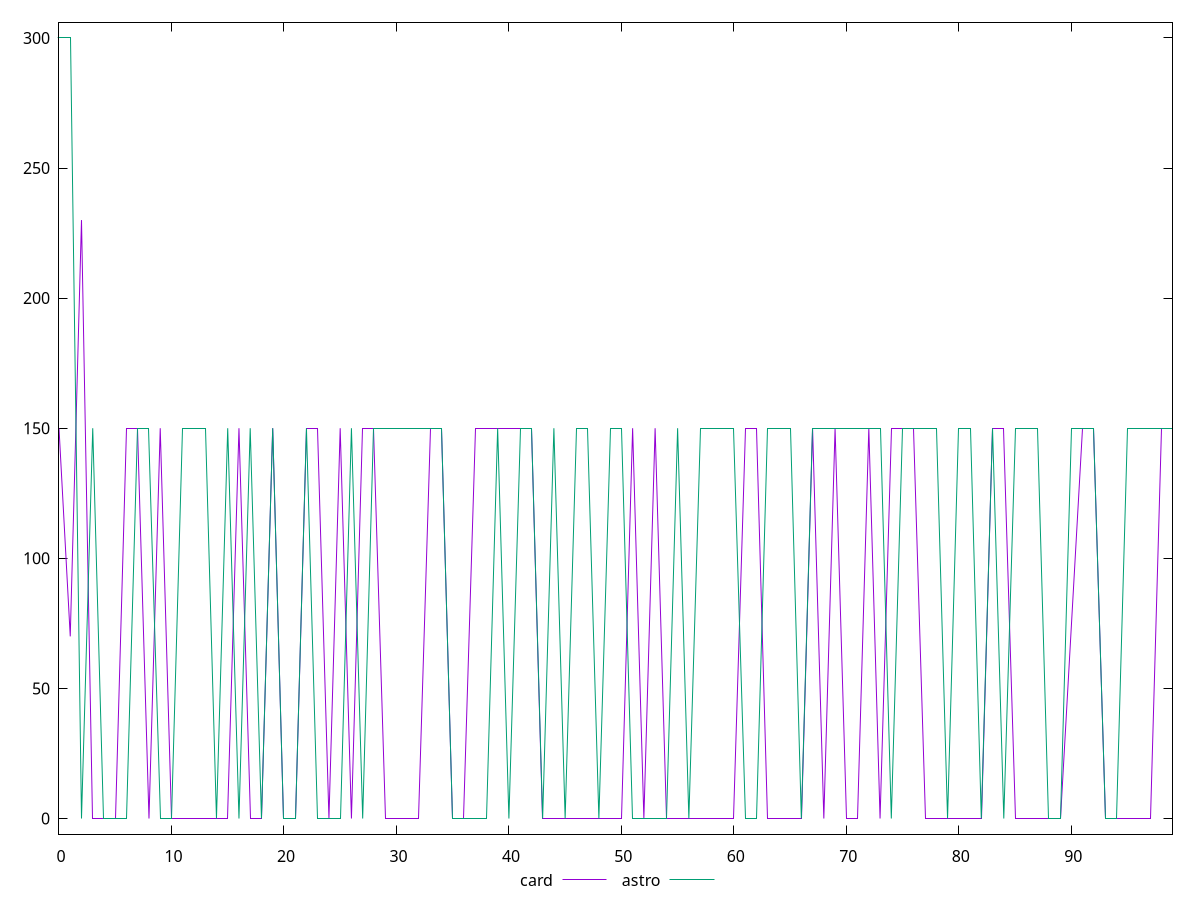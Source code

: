 reset

$card <<EOF
0 150
1 70
2 230
3 0
4 0
5 0
6 150
7 150
8 0
9 150
10 0
11 0
12 0
13 0
14 0
15 0
16 150
17 0
18 0
19 150
20 0
21 0
22 150
23 150
24 0
25 150
26 0
27 150
28 150
29 0
30 0
31 0
32 0
33 150
34 150
35 0
36 0
37 150
38 150
39 150
40 150
41 150
42 150
43 0
44 0
45 0
46 0
47 0
48 0
49 0
50 0
51 150
52 0
53 150
54 0
55 0
56 0
57 0
58 0
59 0
60 0
61 150
62 150
63 0
64 0
65 0
66 0
67 150
68 0
69 150
70 0
71 0
72 150
73 0
74 150
75 150
76 150
77 0
78 0
79 0
80 0
81 0
82 0
83 150
84 150
85 0
86 0
87 0
88 0
89 0
91 150
92 150
93 0
94 0
95 0
96 0
97 0
98 150
99 150
EOF

$astro <<EOF
0 300
1 300
2 0
3 150
4 0
5 0
6 0
7 150
8 150
9 0
10 0
11 150
12 150
13 150
14 0
15 150
16 0
17 150
18 0
19 150
20 0
21 0
22 150
23 0
24 0
25 0
26 150
27 0
28 150
29 150
30 150
31 150
32 150
33 150
34 150
35 0
36 0
37 0
38 0
39 150
40 0
41 150
42 150
43 0
44 150
45 0
46 150
47 150
48 0
49 150
50 150
51 0
52 0
53 0
54 0
55 150
56 0
57 150
58 150
59 150
60 150
61 0
62 0
63 150
64 150
65 150
66 0
67 150
68 150
69 150
70 150
71 150
72 150
73 150
74 0
75 150
76 150
77 150
78 150
79 0
80 150
81 150
82 0
83 150
84 0
85 150
86 150
87 150
88 0
89 0
90 150
91 150
92 150
93 0
94 0
95 150
96 150
97 150
98 150
99 150
EOF

set key outside below
set xrange [0:99]
set yrange [-6:306]
set trange [-6:306]
set terminal svg size 640, 520 enhanced background rgb 'white'
set output "report/report_00029_2021-02-24T13-36-40.390Z/unminified-javascript/comparison/line/2_vs_3.svg"

plot $card title "card" with line, \
     $astro title "astro" with line

reset
